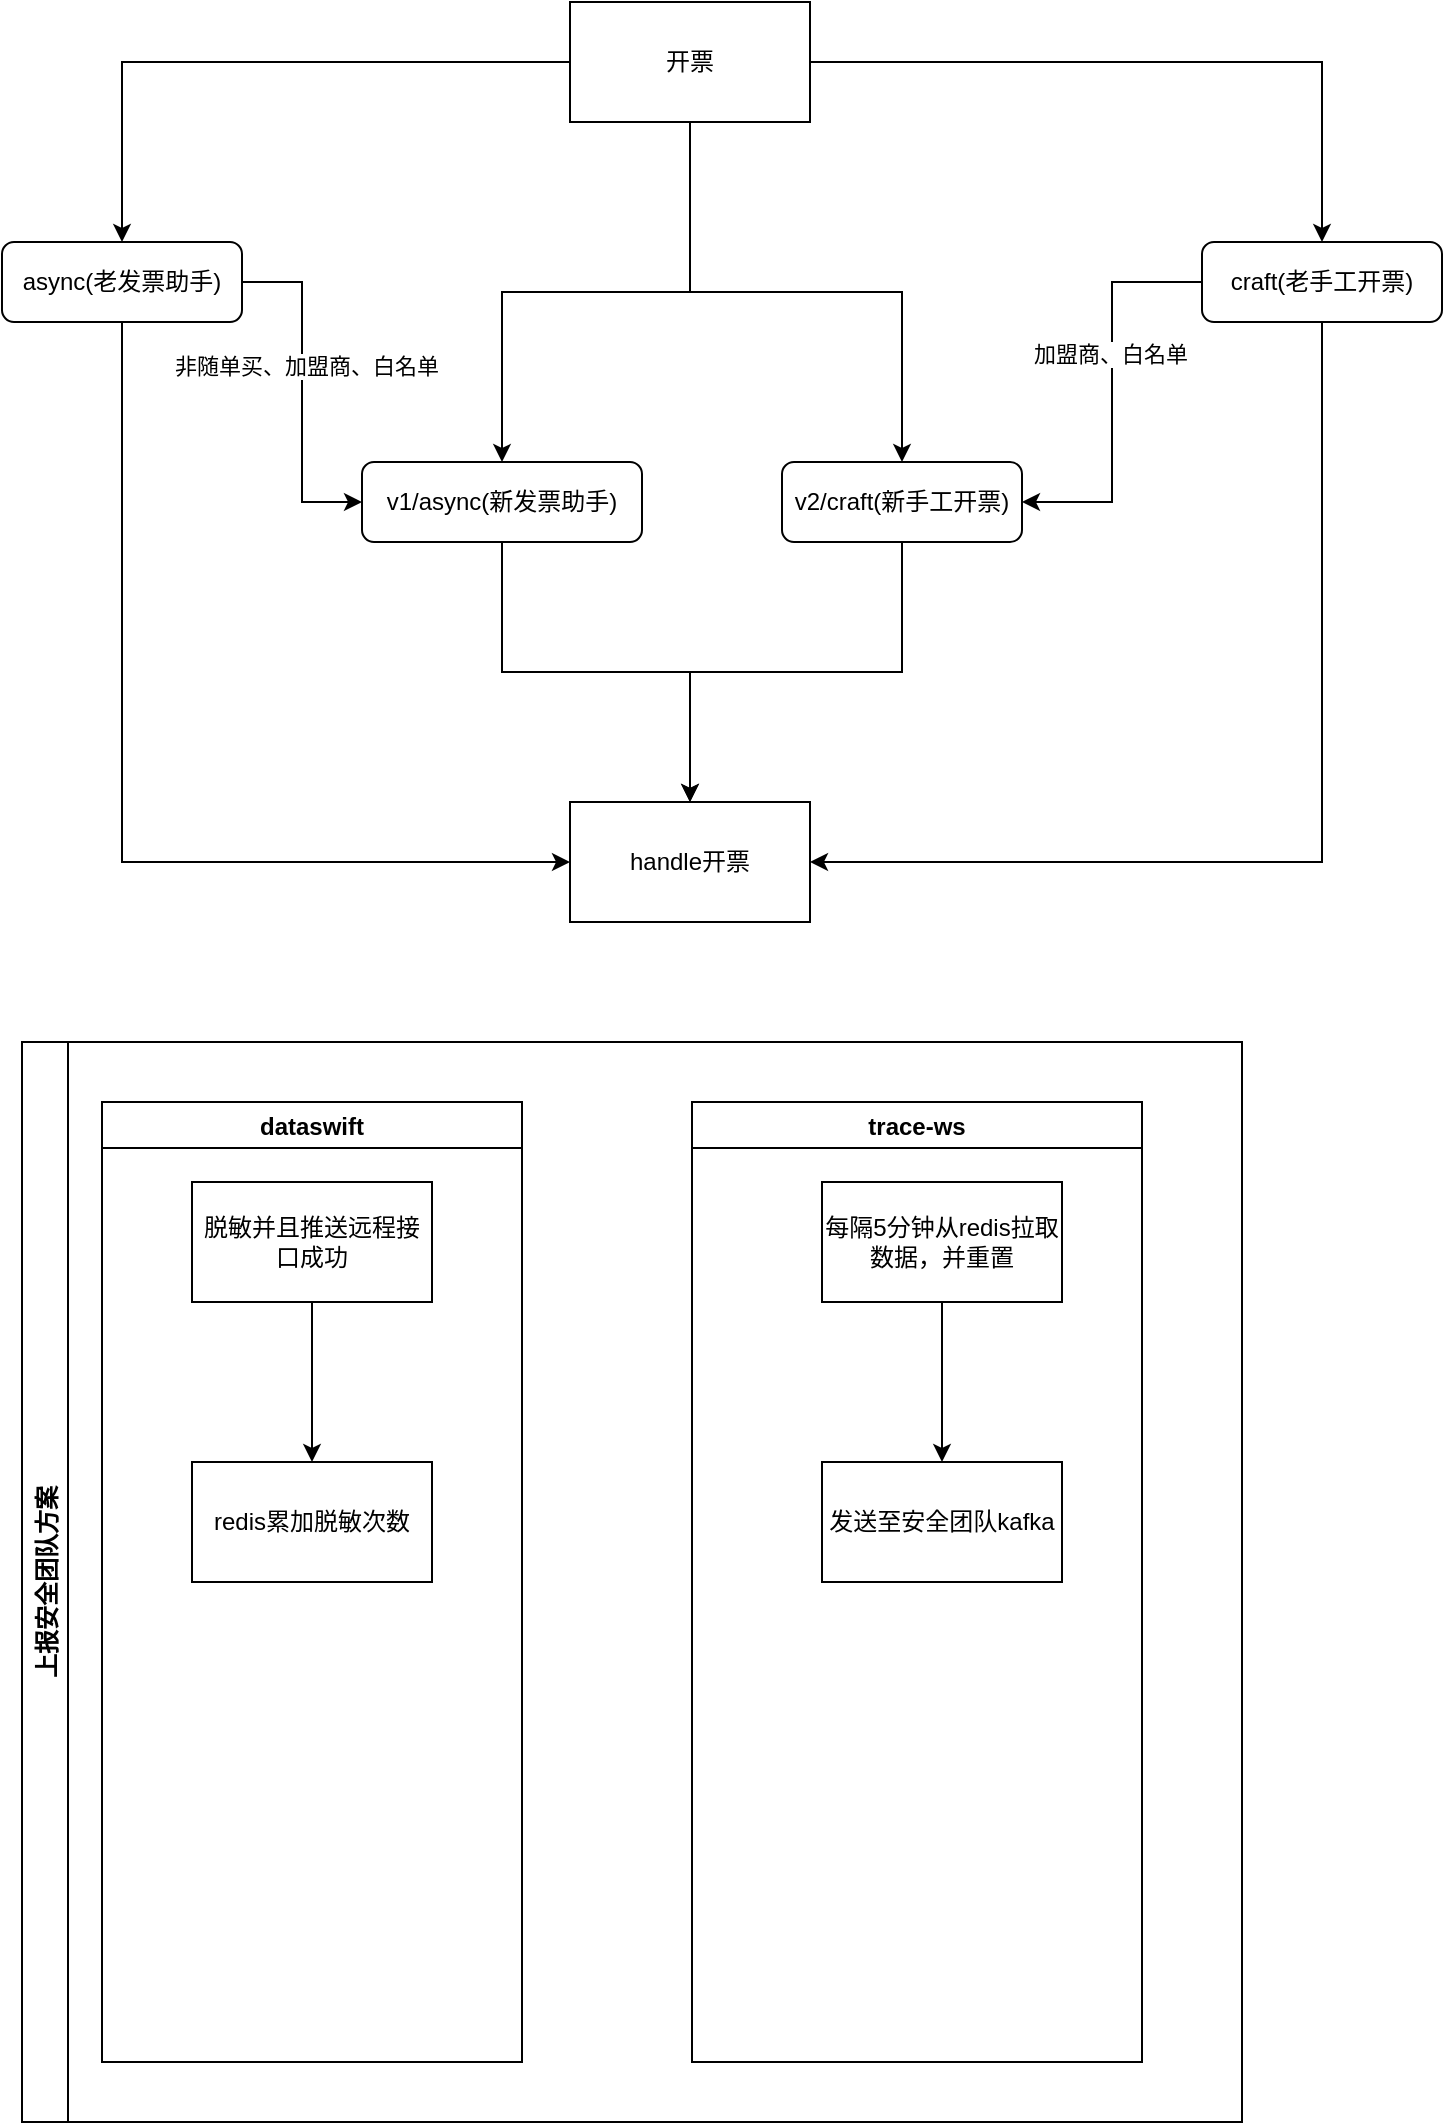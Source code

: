<mxfile version="20.4.1" type="github">
  <diagram id="C5RBs43oDa-KdzZeNtuy" name="Page-1">
    <mxGraphModel dx="1022" dy="436" grid="1" gridSize="10" guides="1" tooltips="1" connect="1" arrows="1" fold="1" page="1" pageScale="1" pageWidth="827" pageHeight="1169" math="0" shadow="0">
      <root>
        <mxCell id="WIyWlLk6GJQsqaUBKTNV-0" />
        <mxCell id="WIyWlLk6GJQsqaUBKTNV-1" parent="WIyWlLk6GJQsqaUBKTNV-0" />
        <mxCell id="bVEePfrSgfsNsU1AXrxg-9" style="edgeStyle=orthogonalEdgeStyle;rounded=0;orthogonalLoop=1;jettySize=auto;html=1;entryX=0;entryY=0.5;entryDx=0;entryDy=0;" parent="WIyWlLk6GJQsqaUBKTNV-1" source="WIyWlLk6GJQsqaUBKTNV-3" target="bVEePfrSgfsNsU1AXrxg-3" edge="1">
          <mxGeometry relative="1" as="geometry" />
        </mxCell>
        <mxCell id="bVEePfrSgfsNsU1AXrxg-10" value="非随单买、加盟商、白名单" style="edgeLabel;html=1;align=center;verticalAlign=middle;resizable=0;points=[];" parent="bVEePfrSgfsNsU1AXrxg-9" vertex="1" connectable="0">
          <mxGeometry x="-0.161" y="2" relative="1" as="geometry">
            <mxPoint as="offset" />
          </mxGeometry>
        </mxCell>
        <mxCell id="bVEePfrSgfsNsU1AXrxg-12" style="edgeStyle=orthogonalEdgeStyle;rounded=0;orthogonalLoop=1;jettySize=auto;html=1;entryX=0;entryY=0.5;entryDx=0;entryDy=0;" parent="WIyWlLk6GJQsqaUBKTNV-1" source="WIyWlLk6GJQsqaUBKTNV-3" target="bVEePfrSgfsNsU1AXrxg-11" edge="1">
          <mxGeometry relative="1" as="geometry">
            <Array as="points">
              <mxPoint x="130" y="520" />
            </Array>
          </mxGeometry>
        </mxCell>
        <mxCell id="WIyWlLk6GJQsqaUBKTNV-3" value="async(老发票助手)" style="rounded=1;whiteSpace=wrap;html=1;fontSize=12;glass=0;strokeWidth=1;shadow=0;" parent="WIyWlLk6GJQsqaUBKTNV-1" vertex="1">
          <mxGeometry x="70" y="210" width="120" height="40" as="geometry" />
        </mxCell>
        <mxCell id="bVEePfrSgfsNsU1AXrxg-1" style="edgeStyle=orthogonalEdgeStyle;rounded=0;orthogonalLoop=1;jettySize=auto;html=1;entryX=0.5;entryY=0;entryDx=0;entryDy=0;" parent="WIyWlLk6GJQsqaUBKTNV-1" source="bVEePfrSgfsNsU1AXrxg-0" target="WIyWlLk6GJQsqaUBKTNV-3" edge="1">
          <mxGeometry relative="1" as="geometry">
            <mxPoint x="260" y="200" as="targetPoint" />
          </mxGeometry>
        </mxCell>
        <mxCell id="bVEePfrSgfsNsU1AXrxg-6" style="edgeStyle=orthogonalEdgeStyle;rounded=0;orthogonalLoop=1;jettySize=auto;html=1;" parent="WIyWlLk6GJQsqaUBKTNV-1" source="bVEePfrSgfsNsU1AXrxg-0" target="bVEePfrSgfsNsU1AXrxg-3" edge="1">
          <mxGeometry relative="1" as="geometry" />
        </mxCell>
        <mxCell id="bVEePfrSgfsNsU1AXrxg-7" style="edgeStyle=orthogonalEdgeStyle;rounded=0;orthogonalLoop=1;jettySize=auto;html=1;entryX=0.5;entryY=0;entryDx=0;entryDy=0;" parent="WIyWlLk6GJQsqaUBKTNV-1" source="bVEePfrSgfsNsU1AXrxg-0" target="bVEePfrSgfsNsU1AXrxg-4" edge="1">
          <mxGeometry relative="1" as="geometry" />
        </mxCell>
        <mxCell id="bVEePfrSgfsNsU1AXrxg-8" style="edgeStyle=orthogonalEdgeStyle;rounded=0;orthogonalLoop=1;jettySize=auto;html=1;" parent="WIyWlLk6GJQsqaUBKTNV-1" source="bVEePfrSgfsNsU1AXrxg-0" target="bVEePfrSgfsNsU1AXrxg-5" edge="1">
          <mxGeometry relative="1" as="geometry" />
        </mxCell>
        <mxCell id="bVEePfrSgfsNsU1AXrxg-0" value="开票" style="whiteSpace=wrap;html=1;" parent="WIyWlLk6GJQsqaUBKTNV-1" vertex="1">
          <mxGeometry x="354" y="90" width="120" height="60" as="geometry" />
        </mxCell>
        <mxCell id="bVEePfrSgfsNsU1AXrxg-19" style="edgeStyle=orthogonalEdgeStyle;rounded=0;orthogonalLoop=1;jettySize=auto;html=1;entryX=0.5;entryY=0;entryDx=0;entryDy=0;" parent="WIyWlLk6GJQsqaUBKTNV-1" source="bVEePfrSgfsNsU1AXrxg-3" target="bVEePfrSgfsNsU1AXrxg-11" edge="1">
          <mxGeometry relative="1" as="geometry" />
        </mxCell>
        <mxCell id="bVEePfrSgfsNsU1AXrxg-3" value="v1/async(新发票助手)" style="rounded=1;whiteSpace=wrap;html=1;" parent="WIyWlLk6GJQsqaUBKTNV-1" vertex="1">
          <mxGeometry x="250" y="320" width="140" height="40" as="geometry" />
        </mxCell>
        <mxCell id="bVEePfrSgfsNsU1AXrxg-18" style="edgeStyle=orthogonalEdgeStyle;rounded=0;orthogonalLoop=1;jettySize=auto;html=1;entryX=0.5;entryY=0;entryDx=0;entryDy=0;" parent="WIyWlLk6GJQsqaUBKTNV-1" source="bVEePfrSgfsNsU1AXrxg-4" target="bVEePfrSgfsNsU1AXrxg-11" edge="1">
          <mxGeometry relative="1" as="geometry" />
        </mxCell>
        <mxCell id="bVEePfrSgfsNsU1AXrxg-4" value="v2/craft(新手工开票)" style="rounded=1;whiteSpace=wrap;html=1;" parent="WIyWlLk6GJQsqaUBKTNV-1" vertex="1">
          <mxGeometry x="460" y="320" width="120" height="40" as="geometry" />
        </mxCell>
        <mxCell id="bVEePfrSgfsNsU1AXrxg-15" style="edgeStyle=orthogonalEdgeStyle;rounded=0;orthogonalLoop=1;jettySize=auto;html=1;entryX=1;entryY=0.5;entryDx=0;entryDy=0;" parent="WIyWlLk6GJQsqaUBKTNV-1" source="bVEePfrSgfsNsU1AXrxg-5" target="bVEePfrSgfsNsU1AXrxg-11" edge="1">
          <mxGeometry relative="1" as="geometry">
            <Array as="points">
              <mxPoint x="730" y="520" />
            </Array>
          </mxGeometry>
        </mxCell>
        <mxCell id="bVEePfrSgfsNsU1AXrxg-16" style="edgeStyle=orthogonalEdgeStyle;rounded=0;orthogonalLoop=1;jettySize=auto;html=1;entryX=1;entryY=0.5;entryDx=0;entryDy=0;" parent="WIyWlLk6GJQsqaUBKTNV-1" source="bVEePfrSgfsNsU1AXrxg-5" target="bVEePfrSgfsNsU1AXrxg-4" edge="1">
          <mxGeometry relative="1" as="geometry" />
        </mxCell>
        <mxCell id="bVEePfrSgfsNsU1AXrxg-17" value="加盟商、白名单" style="edgeLabel;html=1;align=center;verticalAlign=middle;resizable=0;points=[];" parent="bVEePfrSgfsNsU1AXrxg-16" vertex="1" connectable="0">
          <mxGeometry x="-0.197" y="-1" relative="1" as="geometry">
            <mxPoint as="offset" />
          </mxGeometry>
        </mxCell>
        <mxCell id="bVEePfrSgfsNsU1AXrxg-5" value="craft(老手工开票)" style="rounded=1;whiteSpace=wrap;html=1;" parent="WIyWlLk6GJQsqaUBKTNV-1" vertex="1">
          <mxGeometry x="670" y="210" width="120" height="40" as="geometry" />
        </mxCell>
        <mxCell id="bVEePfrSgfsNsU1AXrxg-11" value="handle开票" style="whiteSpace=wrap;html=1;" parent="WIyWlLk6GJQsqaUBKTNV-1" vertex="1">
          <mxGeometry x="354" y="490" width="120" height="60" as="geometry" />
        </mxCell>
        <mxCell id="0uu-vYn6oMV-KRzVSi8q-5" value="上报安全团队方案" style="swimlane;horizontal=0;" vertex="1" parent="WIyWlLk6GJQsqaUBKTNV-1">
          <mxGeometry x="80" y="610" width="610" height="540" as="geometry" />
        </mxCell>
        <mxCell id="0uu-vYn6oMV-KRzVSi8q-6" value="dataswift" style="swimlane;" vertex="1" parent="0uu-vYn6oMV-KRzVSi8q-5">
          <mxGeometry x="40" y="30" width="210" height="480" as="geometry" />
        </mxCell>
        <mxCell id="0uu-vYn6oMV-KRzVSi8q-0" value="脱敏并且推送远程接口成功" style="rounded=0;whiteSpace=wrap;html=1;" vertex="1" parent="0uu-vYn6oMV-KRzVSi8q-6">
          <mxGeometry x="45" y="40" width="120" height="60" as="geometry" />
        </mxCell>
        <mxCell id="0uu-vYn6oMV-KRzVSi8q-2" value="redis累加脱敏次数" style="rounded=0;whiteSpace=wrap;html=1;" vertex="1" parent="0uu-vYn6oMV-KRzVSi8q-6">
          <mxGeometry x="45" y="180" width="120" height="60" as="geometry" />
        </mxCell>
        <mxCell id="0uu-vYn6oMV-KRzVSi8q-3" value="" style="edgeStyle=orthogonalEdgeStyle;rounded=0;orthogonalLoop=1;jettySize=auto;html=1;" edge="1" parent="0uu-vYn6oMV-KRzVSi8q-6" source="0uu-vYn6oMV-KRzVSi8q-0" target="0uu-vYn6oMV-KRzVSi8q-2">
          <mxGeometry relative="1" as="geometry" />
        </mxCell>
        <mxCell id="0uu-vYn6oMV-KRzVSi8q-7" value="trace-ws" style="swimlane;" vertex="1" parent="0uu-vYn6oMV-KRzVSi8q-5">
          <mxGeometry x="335" y="30" width="225" height="480" as="geometry" />
        </mxCell>
        <mxCell id="0uu-vYn6oMV-KRzVSi8q-8" value="每隔5分钟从redis拉取数据，并重置" style="rounded=0;whiteSpace=wrap;html=1;" vertex="1" parent="0uu-vYn6oMV-KRzVSi8q-7">
          <mxGeometry x="65" y="40" width="120" height="60" as="geometry" />
        </mxCell>
        <mxCell id="0uu-vYn6oMV-KRzVSi8q-9" value="发送至安全团队kafka" style="whiteSpace=wrap;html=1;rounded=0;" vertex="1" parent="WIyWlLk6GJQsqaUBKTNV-1">
          <mxGeometry x="480" y="820" width="120" height="60" as="geometry" />
        </mxCell>
        <mxCell id="0uu-vYn6oMV-KRzVSi8q-10" value="" style="edgeStyle=orthogonalEdgeStyle;rounded=0;orthogonalLoop=1;jettySize=auto;html=1;" edge="1" parent="WIyWlLk6GJQsqaUBKTNV-1" source="0uu-vYn6oMV-KRzVSi8q-8" target="0uu-vYn6oMV-KRzVSi8q-9">
          <mxGeometry relative="1" as="geometry" />
        </mxCell>
      </root>
    </mxGraphModel>
  </diagram>
</mxfile>
